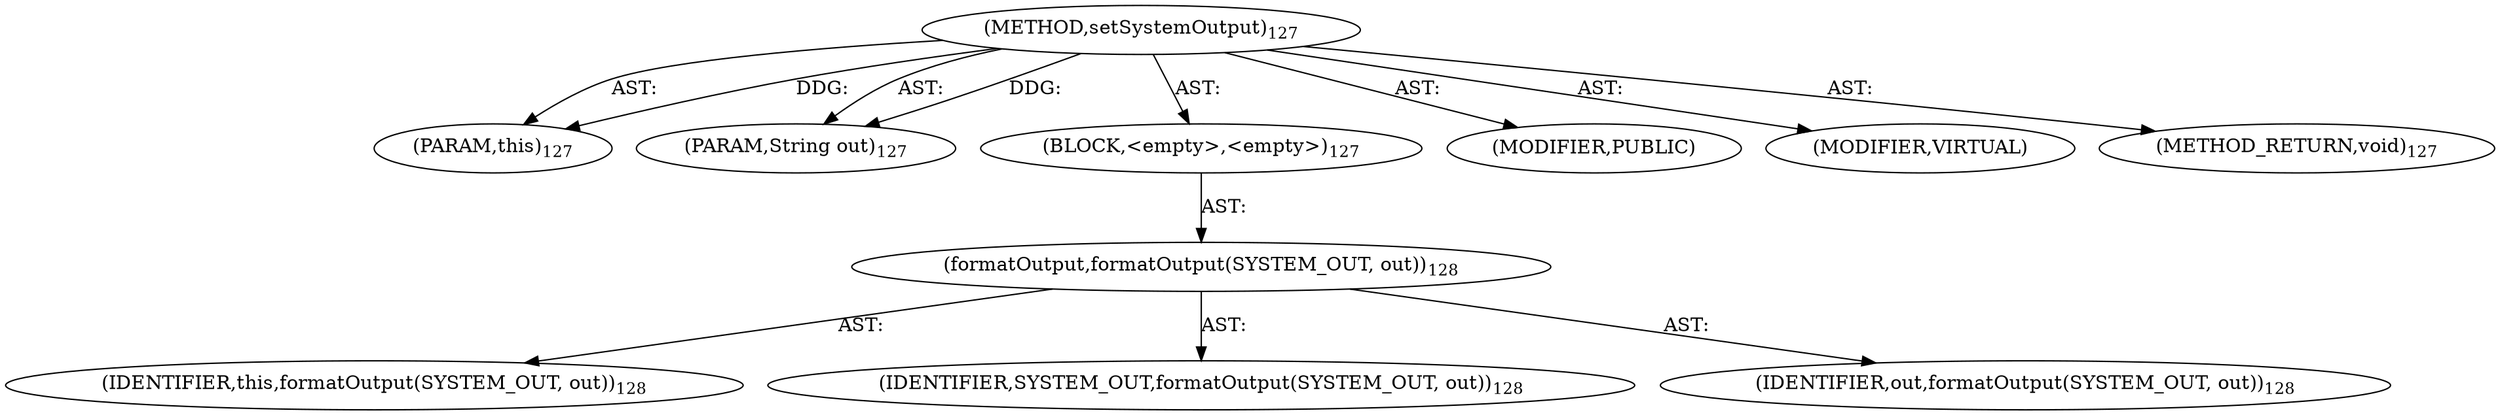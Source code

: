 digraph "setSystemOutput" {  
"111669149699" [label = <(METHOD,setSystemOutput)<SUB>127</SUB>> ]
"115964116993" [label = <(PARAM,this)<SUB>127</SUB>> ]
"115964117002" [label = <(PARAM,String out)<SUB>127</SUB>> ]
"25769803782" [label = <(BLOCK,&lt;empty&gt;,&lt;empty&gt;)<SUB>127</SUB>> ]
"30064771095" [label = <(formatOutput,formatOutput(SYSTEM_OUT, out))<SUB>128</SUB>> ]
"68719476737" [label = <(IDENTIFIER,this,formatOutput(SYSTEM_OUT, out))<SUB>128</SUB>> ]
"68719476756" [label = <(IDENTIFIER,SYSTEM_OUT,formatOutput(SYSTEM_OUT, out))<SUB>128</SUB>> ]
"68719476757" [label = <(IDENTIFIER,out,formatOutput(SYSTEM_OUT, out))<SUB>128</SUB>> ]
"133143986188" [label = <(MODIFIER,PUBLIC)> ]
"133143986189" [label = <(MODIFIER,VIRTUAL)> ]
"128849018883" [label = <(METHOD_RETURN,void)<SUB>127</SUB>> ]
  "111669149699" -> "115964116993"  [ label = "AST: "] 
  "111669149699" -> "115964117002"  [ label = "AST: "] 
  "111669149699" -> "25769803782"  [ label = "AST: "] 
  "111669149699" -> "133143986188"  [ label = "AST: "] 
  "111669149699" -> "133143986189"  [ label = "AST: "] 
  "111669149699" -> "128849018883"  [ label = "AST: "] 
  "25769803782" -> "30064771095"  [ label = "AST: "] 
  "30064771095" -> "68719476737"  [ label = "AST: "] 
  "30064771095" -> "68719476756"  [ label = "AST: "] 
  "30064771095" -> "68719476757"  [ label = "AST: "] 
  "111669149699" -> "115964116993"  [ label = "DDG: "] 
  "111669149699" -> "115964117002"  [ label = "DDG: "] 
}
